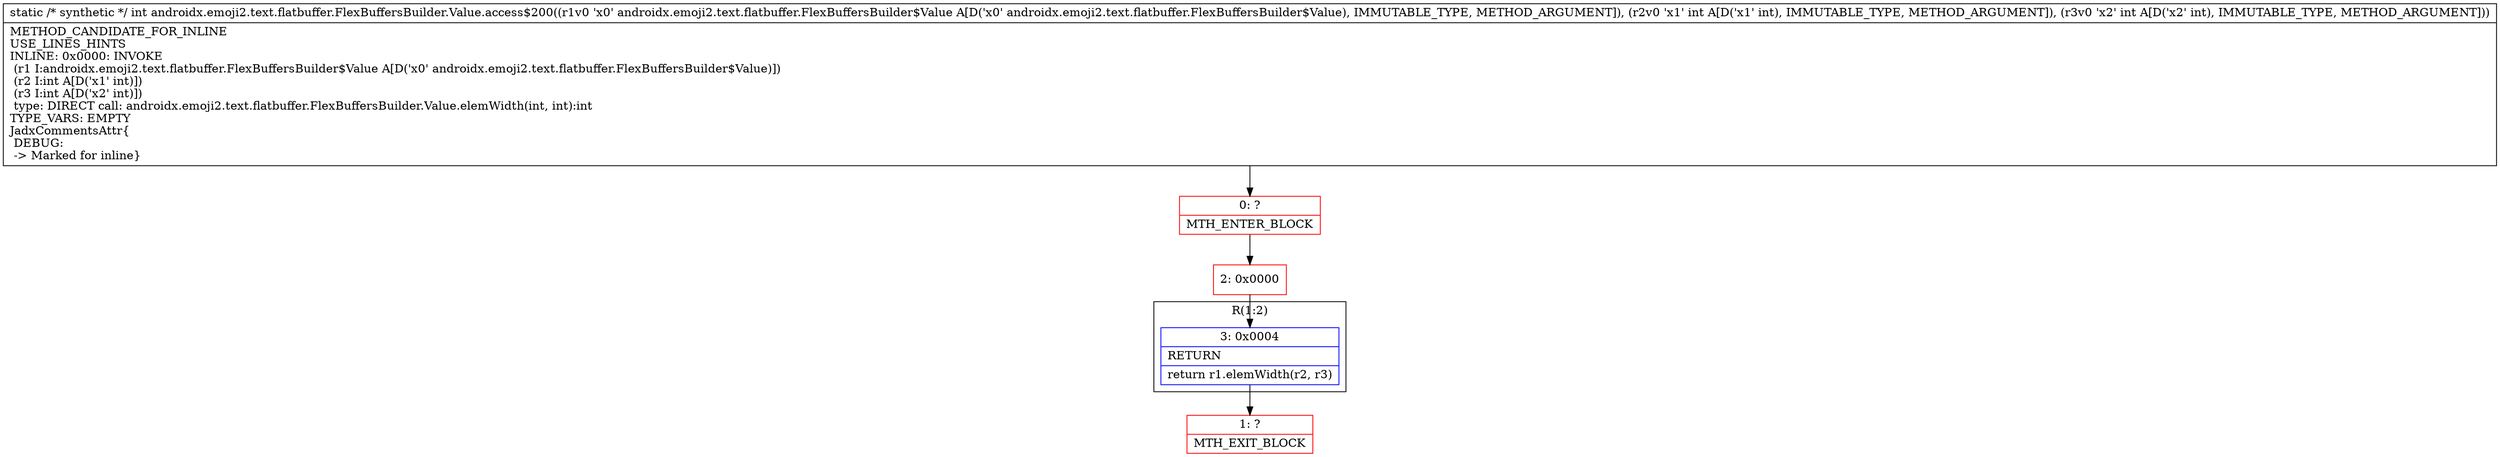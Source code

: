digraph "CFG forandroidx.emoji2.text.flatbuffer.FlexBuffersBuilder.Value.access$200(Landroidx\/emoji2\/text\/flatbuffer\/FlexBuffersBuilder$Value;II)I" {
subgraph cluster_Region_926715626 {
label = "R(1:2)";
node [shape=record,color=blue];
Node_3 [shape=record,label="{3\:\ 0x0004|RETURN\l|return r1.elemWidth(r2, r3)\l}"];
}
Node_0 [shape=record,color=red,label="{0\:\ ?|MTH_ENTER_BLOCK\l}"];
Node_2 [shape=record,color=red,label="{2\:\ 0x0000}"];
Node_1 [shape=record,color=red,label="{1\:\ ?|MTH_EXIT_BLOCK\l}"];
MethodNode[shape=record,label="{static \/* synthetic *\/ int androidx.emoji2.text.flatbuffer.FlexBuffersBuilder.Value.access$200((r1v0 'x0' androidx.emoji2.text.flatbuffer.FlexBuffersBuilder$Value A[D('x0' androidx.emoji2.text.flatbuffer.FlexBuffersBuilder$Value), IMMUTABLE_TYPE, METHOD_ARGUMENT]), (r2v0 'x1' int A[D('x1' int), IMMUTABLE_TYPE, METHOD_ARGUMENT]), (r3v0 'x2' int A[D('x2' int), IMMUTABLE_TYPE, METHOD_ARGUMENT]))  | METHOD_CANDIDATE_FOR_INLINE\lUSE_LINES_HINTS\lINLINE: 0x0000: INVOKE  \l  (r1 I:androidx.emoji2.text.flatbuffer.FlexBuffersBuilder$Value A[D('x0' androidx.emoji2.text.flatbuffer.FlexBuffersBuilder$Value)])\l  (r2 I:int A[D('x1' int)])\l  (r3 I:int A[D('x2' int)])\l type: DIRECT call: androidx.emoji2.text.flatbuffer.FlexBuffersBuilder.Value.elemWidth(int, int):int\lTYPE_VARS: EMPTY\lJadxCommentsAttr\{\l DEBUG: \l \-\> Marked for inline\}\l}"];
MethodNode -> Node_0;Node_3 -> Node_1;
Node_0 -> Node_2;
Node_2 -> Node_3;
}

